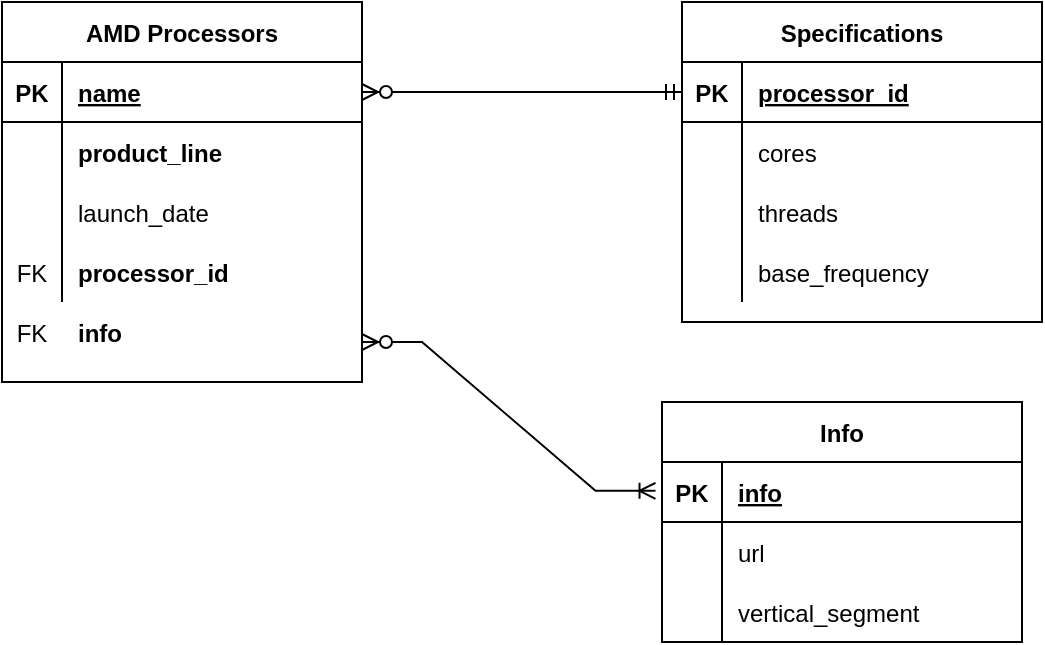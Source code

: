 <mxfile version="15.9.4"><diagram id="LcDLGcO99ZQmxRptI-Og" name="Page-1"><mxGraphModel dx="1381" dy="792" grid="1" gridSize="10" guides="1" tooltips="1" connect="1" arrows="1" fold="1" page="1" pageScale="1" pageWidth="827" pageHeight="1169" math="0" shadow="0"><root><mxCell id="0"/><mxCell id="1" parent="0"/><mxCell id="1D55_1DKWkg4Jm_MFGWf-14" value="Specifications" style="shape=table;startSize=30;container=1;collapsible=1;childLayout=tableLayout;fixedRows=1;rowLines=0;fontStyle=1;align=center;resizeLast=1;" parent="1" vertex="1"><mxGeometry x="430" y="100" width="180" height="160" as="geometry"/></mxCell><mxCell id="1D55_1DKWkg4Jm_MFGWf-15" value="" style="shape=partialRectangle;collapsible=0;dropTarget=0;pointerEvents=0;fillColor=none;top=0;left=0;bottom=1;right=0;points=[[0,0.5],[1,0.5]];portConstraint=eastwest;" parent="1D55_1DKWkg4Jm_MFGWf-14" vertex="1"><mxGeometry y="30" width="180" height="30" as="geometry"/></mxCell><mxCell id="1D55_1DKWkg4Jm_MFGWf-16" value="PK" style="shape=partialRectangle;connectable=0;fillColor=none;top=0;left=0;bottom=0;right=0;fontStyle=1;overflow=hidden;" parent="1D55_1DKWkg4Jm_MFGWf-15" vertex="1"><mxGeometry width="30" height="30" as="geometry"><mxRectangle width="30" height="30" as="alternateBounds"/></mxGeometry></mxCell><mxCell id="1D55_1DKWkg4Jm_MFGWf-17" value="processor_id" style="shape=partialRectangle;connectable=0;fillColor=none;top=0;left=0;bottom=0;right=0;align=left;spacingLeft=6;fontStyle=5;overflow=hidden;" parent="1D55_1DKWkg4Jm_MFGWf-15" vertex="1"><mxGeometry x="30" width="150" height="30" as="geometry"><mxRectangle width="150" height="30" as="alternateBounds"/></mxGeometry></mxCell><mxCell id="1D55_1DKWkg4Jm_MFGWf-18" value="" style="shape=partialRectangle;collapsible=0;dropTarget=0;pointerEvents=0;fillColor=none;top=0;left=0;bottom=0;right=0;points=[[0,0.5],[1,0.5]];portConstraint=eastwest;" parent="1D55_1DKWkg4Jm_MFGWf-14" vertex="1"><mxGeometry y="60" width="180" height="30" as="geometry"/></mxCell><mxCell id="1D55_1DKWkg4Jm_MFGWf-19" value="" style="shape=partialRectangle;connectable=0;fillColor=none;top=0;left=0;bottom=0;right=0;editable=1;overflow=hidden;" parent="1D55_1DKWkg4Jm_MFGWf-18" vertex="1"><mxGeometry width="30" height="30" as="geometry"><mxRectangle width="30" height="30" as="alternateBounds"/></mxGeometry></mxCell><mxCell id="1D55_1DKWkg4Jm_MFGWf-20" value="cores" style="shape=partialRectangle;connectable=0;fillColor=none;top=0;left=0;bottom=0;right=0;align=left;spacingLeft=6;overflow=hidden;" parent="1D55_1DKWkg4Jm_MFGWf-18" vertex="1"><mxGeometry x="30" width="150" height="30" as="geometry"><mxRectangle width="150" height="30" as="alternateBounds"/></mxGeometry></mxCell><mxCell id="1D55_1DKWkg4Jm_MFGWf-21" value="" style="shape=partialRectangle;collapsible=0;dropTarget=0;pointerEvents=0;fillColor=none;top=0;left=0;bottom=0;right=0;points=[[0,0.5],[1,0.5]];portConstraint=eastwest;" parent="1D55_1DKWkg4Jm_MFGWf-14" vertex="1"><mxGeometry y="90" width="180" height="30" as="geometry"/></mxCell><mxCell id="1D55_1DKWkg4Jm_MFGWf-22" value="" style="shape=partialRectangle;connectable=0;fillColor=none;top=0;left=0;bottom=0;right=0;editable=1;overflow=hidden;" parent="1D55_1DKWkg4Jm_MFGWf-21" vertex="1"><mxGeometry width="30" height="30" as="geometry"><mxRectangle width="30" height="30" as="alternateBounds"/></mxGeometry></mxCell><mxCell id="1D55_1DKWkg4Jm_MFGWf-23" value="threads" style="shape=partialRectangle;connectable=0;fillColor=none;top=0;left=0;bottom=0;right=0;align=left;spacingLeft=6;overflow=hidden;" parent="1D55_1DKWkg4Jm_MFGWf-21" vertex="1"><mxGeometry x="30" width="150" height="30" as="geometry"><mxRectangle width="150" height="30" as="alternateBounds"/></mxGeometry></mxCell><mxCell id="1D55_1DKWkg4Jm_MFGWf-24" value="" style="shape=partialRectangle;collapsible=0;dropTarget=0;pointerEvents=0;fillColor=none;top=0;left=0;bottom=0;right=0;points=[[0,0.5],[1,0.5]];portConstraint=eastwest;" parent="1D55_1DKWkg4Jm_MFGWf-14" vertex="1"><mxGeometry y="120" width="180" height="30" as="geometry"/></mxCell><mxCell id="1D55_1DKWkg4Jm_MFGWf-25" value="" style="shape=partialRectangle;connectable=0;fillColor=none;top=0;left=0;bottom=0;right=0;editable=1;overflow=hidden;" parent="1D55_1DKWkg4Jm_MFGWf-24" vertex="1"><mxGeometry width="30" height="30" as="geometry"><mxRectangle width="30" height="30" as="alternateBounds"/></mxGeometry></mxCell><mxCell id="1D55_1DKWkg4Jm_MFGWf-26" value="base_frequency" style="shape=partialRectangle;connectable=0;fillColor=none;top=0;left=0;bottom=0;right=0;align=left;spacingLeft=6;overflow=hidden;" parent="1D55_1DKWkg4Jm_MFGWf-24" vertex="1"><mxGeometry x="30" width="150" height="30" as="geometry"><mxRectangle width="150" height="30" as="alternateBounds"/></mxGeometry></mxCell><mxCell id="1D55_1DKWkg4Jm_MFGWf-27" value="AMD Processors" style="shape=table;startSize=30;container=1;collapsible=1;childLayout=tableLayout;fixedRows=1;rowLines=0;fontStyle=1;align=center;resizeLast=1;" parent="1" vertex="1"><mxGeometry x="90" y="100" width="180" height="190" as="geometry"/></mxCell><mxCell id="1D55_1DKWkg4Jm_MFGWf-28" value="" style="shape=partialRectangle;collapsible=0;dropTarget=0;pointerEvents=0;fillColor=none;top=0;left=0;bottom=1;right=0;points=[[0,0.5],[1,0.5]];portConstraint=eastwest;" parent="1D55_1DKWkg4Jm_MFGWf-27" vertex="1"><mxGeometry y="30" width="180" height="30" as="geometry"/></mxCell><mxCell id="1D55_1DKWkg4Jm_MFGWf-29" value="PK" style="shape=partialRectangle;connectable=0;fillColor=none;top=0;left=0;bottom=0;right=0;fontStyle=1;overflow=hidden;" parent="1D55_1DKWkg4Jm_MFGWf-28" vertex="1"><mxGeometry width="30" height="30" as="geometry"><mxRectangle width="30" height="30" as="alternateBounds"/></mxGeometry></mxCell><mxCell id="1D55_1DKWkg4Jm_MFGWf-30" value="name" style="shape=partialRectangle;connectable=0;fillColor=none;top=0;left=0;bottom=0;right=0;align=left;spacingLeft=6;fontStyle=5;overflow=hidden;" parent="1D55_1DKWkg4Jm_MFGWf-28" vertex="1"><mxGeometry x="30" width="150" height="30" as="geometry"><mxRectangle width="150" height="30" as="alternateBounds"/></mxGeometry></mxCell><mxCell id="1D55_1DKWkg4Jm_MFGWf-31" value="" style="shape=partialRectangle;collapsible=0;dropTarget=0;pointerEvents=0;fillColor=none;top=0;left=0;bottom=0;right=0;points=[[0,0.5],[1,0.5]];portConstraint=eastwest;" parent="1D55_1DKWkg4Jm_MFGWf-27" vertex="1"><mxGeometry y="60" width="180" height="30" as="geometry"/></mxCell><mxCell id="1D55_1DKWkg4Jm_MFGWf-32" value="" style="shape=partialRectangle;connectable=0;fillColor=none;top=0;left=0;bottom=0;right=0;editable=1;overflow=hidden;" parent="1D55_1DKWkg4Jm_MFGWf-31" vertex="1"><mxGeometry width="30" height="30" as="geometry"><mxRectangle width="30" height="30" as="alternateBounds"/></mxGeometry></mxCell><mxCell id="1D55_1DKWkg4Jm_MFGWf-33" value="product_line" style="shape=partialRectangle;connectable=0;fillColor=none;top=0;left=0;bottom=0;right=0;align=left;spacingLeft=6;overflow=hidden;fontStyle=1" parent="1D55_1DKWkg4Jm_MFGWf-31" vertex="1"><mxGeometry x="30" width="150" height="30" as="geometry"><mxRectangle width="150" height="30" as="alternateBounds"/></mxGeometry></mxCell><mxCell id="1D55_1DKWkg4Jm_MFGWf-34" value="" style="shape=partialRectangle;collapsible=0;dropTarget=0;pointerEvents=0;fillColor=none;top=0;left=0;bottom=0;right=0;points=[[0,0.5],[1,0.5]];portConstraint=eastwest;" parent="1D55_1DKWkg4Jm_MFGWf-27" vertex="1"><mxGeometry y="90" width="180" height="30" as="geometry"/></mxCell><mxCell id="1D55_1DKWkg4Jm_MFGWf-35" value="" style="shape=partialRectangle;connectable=0;fillColor=none;top=0;left=0;bottom=0;right=0;editable=1;overflow=hidden;" parent="1D55_1DKWkg4Jm_MFGWf-34" vertex="1"><mxGeometry width="30" height="30" as="geometry"><mxRectangle width="30" height="30" as="alternateBounds"/></mxGeometry></mxCell><mxCell id="1D55_1DKWkg4Jm_MFGWf-36" value="launch_date" style="shape=partialRectangle;connectable=0;fillColor=none;top=0;left=0;bottom=0;right=0;align=left;spacingLeft=6;overflow=hidden;fontStyle=0" parent="1D55_1DKWkg4Jm_MFGWf-34" vertex="1"><mxGeometry x="30" width="150" height="30" as="geometry"><mxRectangle width="150" height="30" as="alternateBounds"/></mxGeometry></mxCell><mxCell id="1D55_1DKWkg4Jm_MFGWf-37" value="" style="shape=partialRectangle;collapsible=0;dropTarget=0;pointerEvents=0;fillColor=none;top=0;left=0;bottom=0;right=0;points=[[0,0.5],[1,0.5]];portConstraint=eastwest;" parent="1D55_1DKWkg4Jm_MFGWf-27" vertex="1"><mxGeometry y="120" width="180" height="30" as="geometry"/></mxCell><mxCell id="1D55_1DKWkg4Jm_MFGWf-38" value="FK" style="shape=partialRectangle;connectable=0;fillColor=none;top=0;left=0;bottom=0;right=0;editable=1;overflow=hidden;" parent="1D55_1DKWkg4Jm_MFGWf-37" vertex="1"><mxGeometry width="30" height="30" as="geometry"><mxRectangle width="30" height="30" as="alternateBounds"/></mxGeometry></mxCell><mxCell id="1D55_1DKWkg4Jm_MFGWf-39" value="processor_id" style="shape=partialRectangle;connectable=0;fillColor=none;top=0;left=0;bottom=0;right=0;align=left;spacingLeft=6;overflow=hidden;fontStyle=1" parent="1D55_1DKWkg4Jm_MFGWf-37" vertex="1"><mxGeometry x="30" width="150" height="30" as="geometry"><mxRectangle width="150" height="30" as="alternateBounds"/></mxGeometry></mxCell><mxCell id="XueYejUzUqtFivV3OnaM-1" value="Info" style="shape=table;startSize=30;container=1;collapsible=1;childLayout=tableLayout;fixedRows=1;rowLines=0;fontStyle=1;align=center;resizeLast=1;" parent="1" vertex="1"><mxGeometry x="420" y="300" width="180" height="120" as="geometry"/></mxCell><mxCell id="XueYejUzUqtFivV3OnaM-2" value="" style="shape=partialRectangle;collapsible=0;dropTarget=0;pointerEvents=0;fillColor=none;top=0;left=0;bottom=1;right=0;points=[[0,0.5],[1,0.5]];portConstraint=eastwest;" parent="XueYejUzUqtFivV3OnaM-1" vertex="1"><mxGeometry y="30" width="180" height="30" as="geometry"/></mxCell><mxCell id="XueYejUzUqtFivV3OnaM-3" value="PK" style="shape=partialRectangle;connectable=0;fillColor=none;top=0;left=0;bottom=0;right=0;fontStyle=1;overflow=hidden;" parent="XueYejUzUqtFivV3OnaM-2" vertex="1"><mxGeometry width="30" height="30" as="geometry"><mxRectangle width="30" height="30" as="alternateBounds"/></mxGeometry></mxCell><mxCell id="XueYejUzUqtFivV3OnaM-4" value="info" style="shape=partialRectangle;connectable=0;fillColor=none;top=0;left=0;bottom=0;right=0;align=left;spacingLeft=6;fontStyle=5;overflow=hidden;" parent="XueYejUzUqtFivV3OnaM-2" vertex="1"><mxGeometry x="30" width="150" height="30" as="geometry"><mxRectangle width="150" height="30" as="alternateBounds"/></mxGeometry></mxCell><mxCell id="XueYejUzUqtFivV3OnaM-5" value="" style="shape=partialRectangle;collapsible=0;dropTarget=0;pointerEvents=0;fillColor=none;top=0;left=0;bottom=0;right=0;points=[[0,0.5],[1,0.5]];portConstraint=eastwest;" parent="XueYejUzUqtFivV3OnaM-1" vertex="1"><mxGeometry y="60" width="180" height="30" as="geometry"/></mxCell><mxCell id="XueYejUzUqtFivV3OnaM-6" value="" style="shape=partialRectangle;connectable=0;fillColor=none;top=0;left=0;bottom=0;right=0;editable=1;overflow=hidden;" parent="XueYejUzUqtFivV3OnaM-5" vertex="1"><mxGeometry width="30" height="30" as="geometry"><mxRectangle width="30" height="30" as="alternateBounds"/></mxGeometry></mxCell><mxCell id="XueYejUzUqtFivV3OnaM-7" value="url" style="shape=partialRectangle;connectable=0;fillColor=none;top=0;left=0;bottom=0;right=0;align=left;spacingLeft=6;overflow=hidden;" parent="XueYejUzUqtFivV3OnaM-5" vertex="1"><mxGeometry x="30" width="150" height="30" as="geometry"><mxRectangle width="150" height="30" as="alternateBounds"/></mxGeometry></mxCell><mxCell id="XueYejUzUqtFivV3OnaM-8" value="" style="shape=partialRectangle;collapsible=0;dropTarget=0;pointerEvents=0;fillColor=none;top=0;left=0;bottom=0;right=0;points=[[0,0.5],[1,0.5]];portConstraint=eastwest;" parent="XueYejUzUqtFivV3OnaM-1" vertex="1"><mxGeometry y="90" width="180" height="30" as="geometry"/></mxCell><mxCell id="XueYejUzUqtFivV3OnaM-9" value="" style="shape=partialRectangle;connectable=0;fillColor=none;top=0;left=0;bottom=0;right=0;editable=1;overflow=hidden;" parent="XueYejUzUqtFivV3OnaM-8" vertex="1"><mxGeometry width="30" height="30" as="geometry"><mxRectangle width="30" height="30" as="alternateBounds"/></mxGeometry></mxCell><mxCell id="XueYejUzUqtFivV3OnaM-10" value="vertical_segment" style="shape=partialRectangle;connectable=0;fillColor=none;top=0;left=0;bottom=0;right=0;align=left;spacingLeft=6;overflow=hidden;" parent="XueYejUzUqtFivV3OnaM-8" vertex="1"><mxGeometry x="30" width="150" height="30" as="geometry"><mxRectangle width="150" height="30" as="alternateBounds"/></mxGeometry></mxCell><mxCell id="XNRV_sErsCtYRnT6UkkE-1" value="info" style="shape=partialRectangle;connectable=0;fillColor=none;top=0;left=0;bottom=0;right=0;align=left;spacingLeft=6;overflow=hidden;fontStyle=1" parent="1" vertex="1"><mxGeometry x="120" y="250" width="150" height="30" as="geometry"><mxRectangle width="150" height="30" as="alternateBounds"/></mxGeometry></mxCell><mxCell id="XNRV_sErsCtYRnT6UkkE-2" value="FK" style="shape=partialRectangle;connectable=0;fillColor=none;top=0;left=0;bottom=0;right=0;editable=1;overflow=hidden;" parent="1" vertex="1"><mxGeometry x="90" y="250" width="30" height="30" as="geometry"><mxRectangle width="30" height="30" as="alternateBounds"/></mxGeometry></mxCell><mxCell id="XNRV_sErsCtYRnT6UkkE-3" value="" style="edgeStyle=entityRelationEdgeStyle;fontSize=12;html=1;endArrow=ERzeroToMany;startArrow=ERmandOne;rounded=0;exitX=0;exitY=0.5;exitDx=0;exitDy=0;" parent="1" source="1D55_1DKWkg4Jm_MFGWf-15" target="1D55_1DKWkg4Jm_MFGWf-28" edge="1"><mxGeometry width="100" height="100" relative="1" as="geometry"><mxPoint x="360" y="460" as="sourcePoint"/><mxPoint x="310" y="220" as="targetPoint"/></mxGeometry></mxCell><mxCell id="XNRV_sErsCtYRnT6UkkE-10" value="" style="edgeStyle=entityRelationEdgeStyle;fontSize=12;html=1;endArrow=ERoneToMany;startArrow=ERzeroToMany;rounded=0;entryX=-0.018;entryY=0.481;entryDx=0;entryDy=0;entryPerimeter=0;" parent="1" target="XueYejUzUqtFivV3OnaM-2" edge="1"><mxGeometry width="100" height="100" relative="1" as="geometry"><mxPoint x="270" y="270" as="sourcePoint"/><mxPoint x="390" y="230" as="targetPoint"/></mxGeometry></mxCell></root></mxGraphModel></diagram></mxfile>